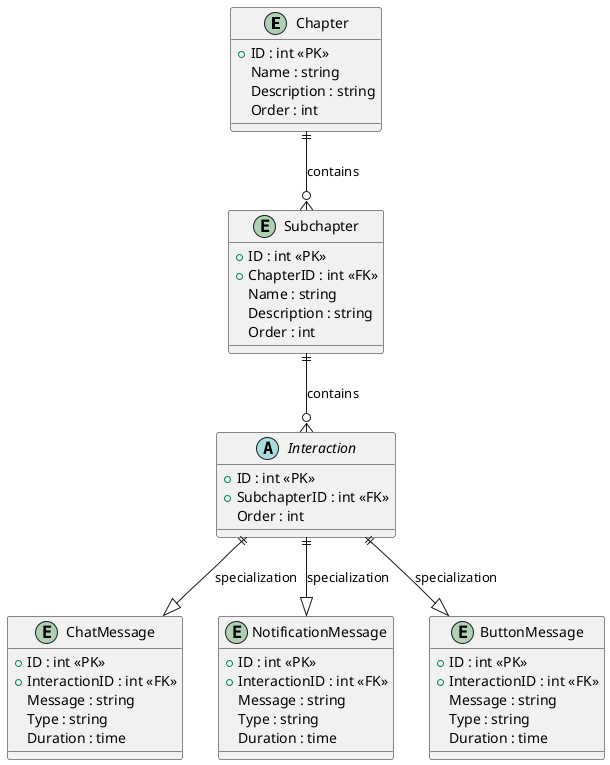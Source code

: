 @startuml

entity Chapter {
  +ID : int <<PK>>
  Name : string
  Description : string
  Order : int
}

entity Subchapter {
  +ID : int <<PK>>
  +ChapterID : int <<FK>>
  Name : string
  Description : string
  Order : int
}

abstract Interaction {
  +ID : int <<PK>>
  +SubchapterID : int <<FK>>
  Order : int
}

entity ChatMessage {
  +ID : int <<PK>>
  +InteractionID : int <<FK>>
  Message : string
  Type : string
  Duration : time
}

entity NotificationMessage {
  +ID : int <<PK>>
  +InteractionID : int <<FK>>
  Message : string
  Type : string
  Duration : time
}

entity ButtonMessage {
  +ID : int <<PK>>
  +InteractionID : int <<FK>>
  Message : string
  Type : string
  Duration : time
}

Chapter ||--o{ Subchapter : contains
Subchapter ||--o{ Interaction : contains
Interaction ||--|> ChatMessage : specialization
Interaction ||--|> NotificationMessage : specialization
Interaction ||--|> ButtonMessage : specialization

@enduml
